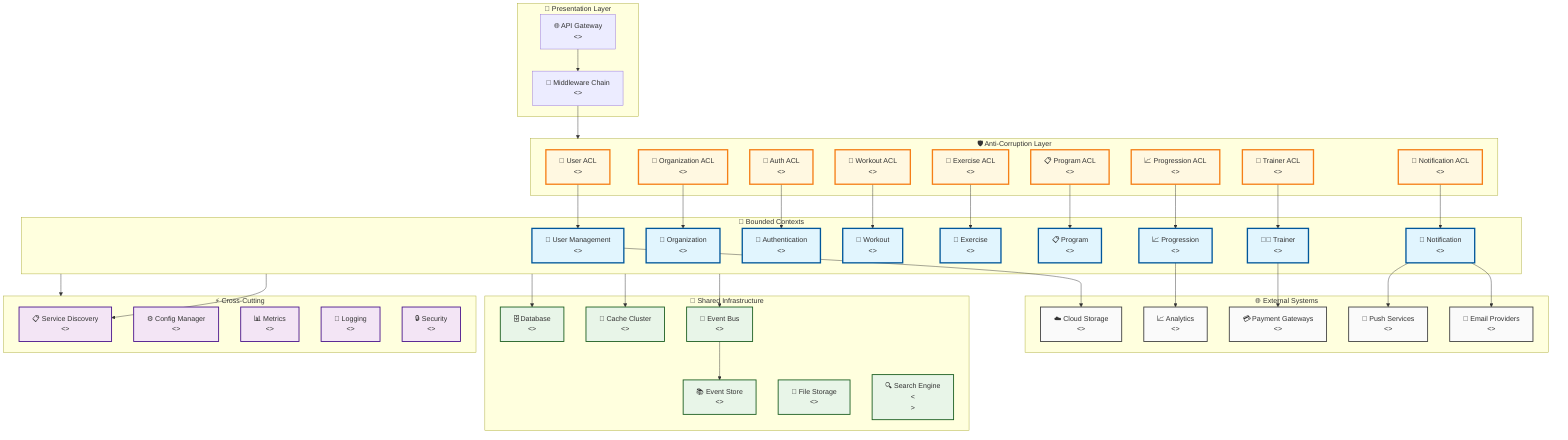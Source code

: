 graph TB
    %% ===== PRESENTATION LAYER =====
    subgraph Presentation ["📱 Presentation Layer"]
        Gateway["🌐 API Gateway<br/><<Gateway>>"]
        MiddlewareChain["🔧 Middleware Chain<br/><<Pipeline>>"]
    end
    
    %% ===== ANTI-CORRUPTION LAYERS =====
    subgraph ACL ["🛡️ Anti-Corruption Layer"]
        UserACL["👤 User ACL<br/><<AntiCorruption>>"]
        OrgACL["🏢 Organization ACL<br/><<AntiCorruption>>"]
        AuthACL["🔐 Auth ACL<br/><<AntiCorruption>>"]
        WorkoutACL["💪 Workout ACL<br/><<AntiCorruption>>"]
        ExerciseACL["🎯 Exercise ACL<br/><<AntiCorruption>>"]
        ProgramACL["📋 Program ACL<br/><<AntiCorruption>>"]
        ProgressionACL["📈 Progression ACL<br/><<AntiCorruption>>"]
        TrainerACL["🎯 Trainer ACL<br/><<AntiCorruption>>"]
        NotificationACL["🔔 Notification ACL<br/><<AntiCorruption>>"]
    end
    
    %% ===== BOUNDED CONTEXTS =====
    subgraph BoundedContexts ["🎯 Bounded Contexts"]
        UserContext["👤 User Management<br/><<Context>>"]
        OrgContext["🏢 Organization<br/><<Context>>"]
        AuthContext["🔐 Authentication<br/><<Context>>"]
        WorkoutContext["💪 Workout<br/><<Context>>"]
        ExerciseContext["🎯 Exercise<br/><<Context>>"]
        ProgramContext["📋 Program<br/><<Context>>"]
        ProgressionContext["📈 Progression<br/><<Context>>"]
        TrainerContext["👨‍🏫 Trainer<br/><<Context>>"]
        NotificationContext["🔔 Notification<br/><<Context>>"]
    end
    
    %% ===== SHARED INFRASTRUCTURE =====
    subgraph SharedInfra ["🔧 Shared Infrastructure"]
        EventBus["📨 Event Bus<br/><<EventBus>>"]
        EventStore["📚 Event Store<br/><<EventStore>>"]
        CacheCluster["💾 Cache Cluster<br/><<Cache>>"]
        Database["🗄️ Database<br/><<Database>>"]
        FileStorage["📁 File Storage<br/><<Storage>>"]
        SearchEngine["🔍 Search Engine<br/><<Search>>"]
    end
    
    %% ===== CROSS-CUTTING CONCERNS =====
    subgraph CrossCutting ["⚡ Cross-Cutting"]
        ServiceDiscovery["📋 Service Discovery<br/><<Registry>>"]
        ConfigManager["⚙️ Config Manager<br/><<Config>>"]
        Metrics["📊 Metrics<br/><<Metrics>>"]
        Logging["📝 Logging<br/><<Logging>>"]
        Security["🔒 Security<br/><<Security>>"]
    end
    
    %% ===== EXTERNAL SYSTEMS =====
    subgraph External ["🌐 External Systems"]
        PaymentGateways["💳 Payment Gateways<br/><<External>>"]
        EmailProviders["📧 Email Providers<br/><<External>>"]
        PushServices["📱 Push Services<br/><<External>>"]
        CloudStorage["☁️ Cloud Storage<br/><<External>>"]
        AnalyticsPlatforms["📈 Analytics<br/><<External>>"]
    end
    
    %% ===== CONNECTIONS =====
    Gateway --> MiddlewareChain
    MiddlewareChain --> ACL
    
    UserACL --> UserContext
    OrgACL --> OrgContext
    AuthACL --> AuthContext
    WorkoutACL --> WorkoutContext
    ExerciseACL --> ExerciseContext
    ProgramACL --> ProgramContext
    ProgressionACL --> ProgressionContext
    TrainerACL --> TrainerContext
    NotificationACL --> NotificationContext
    
    BoundedContexts --> EventBus
    BoundedContexts --> CacheCluster
    BoundedContexts --> Database
    
    EventBus --> EventStore
    
    BoundedContexts --> ServiceDiscovery
    BoundedContexts --> CrossCutting
    
    NotificationContext --> EmailProviders
    NotificationContext --> PushServices
    TrainerContext --> PaymentGateways
    UserContext --> CloudStorage
    ProgressionContext --> AnalyticsPlatforms
    
    %% ===== STYLING =====
    classDef context fill:#e1f5fe,stroke:#01579b,stroke-width:3px
    classDef acl fill:#fff8e1,stroke:#f57f17,stroke-width:3px
    classDef infra fill:#e8f5e8,stroke:#1b5e20,stroke-width:2px
    classDef external fill:#fafafa,stroke:#424242,stroke-width:2px
    classDef crosscutting fill:#f3e5f5,stroke:#4a148c,stroke-width:2px
    
    class UserContext,OrgContext,AuthContext,WorkoutContext,ExerciseContext,ProgramContext,ProgressionContext,TrainerContext,NotificationContext context
    class UserACL,OrgACL,AuthACL,WorkoutACL,ExerciseACL,ProgramACL,ProgressionACL,TrainerACL,NotificationACL acl
    class EventBus,EventStore,CacheCluster,Database,FileStorage,SearchEngine infra
    class PaymentGateways,EmailProviders,PushServices,CloudStorage,AnalyticsPlatforms external
    class ServiceDiscovery,ConfigManager,Metrics,Logging,Security crosscutting